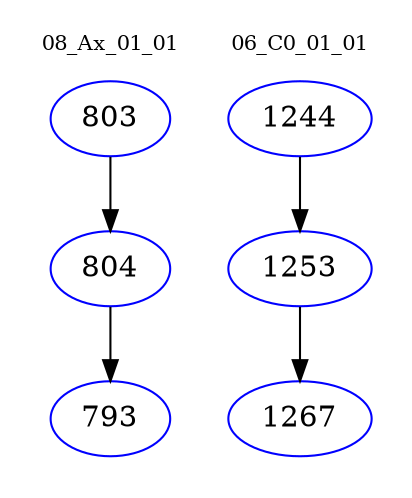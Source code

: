 digraph{
subgraph cluster_0 {
color = white
label = "08_Ax_01_01";
fontsize=10;
T0_803 [label="803", color="blue"]
T0_803 -> T0_804 [color="black"]
T0_804 [label="804", color="blue"]
T0_804 -> T0_793 [color="black"]
T0_793 [label="793", color="blue"]
}
subgraph cluster_1 {
color = white
label = "06_C0_01_01";
fontsize=10;
T1_1244 [label="1244", color="blue"]
T1_1244 -> T1_1253 [color="black"]
T1_1253 [label="1253", color="blue"]
T1_1253 -> T1_1267 [color="black"]
T1_1267 [label="1267", color="blue"]
}
}
